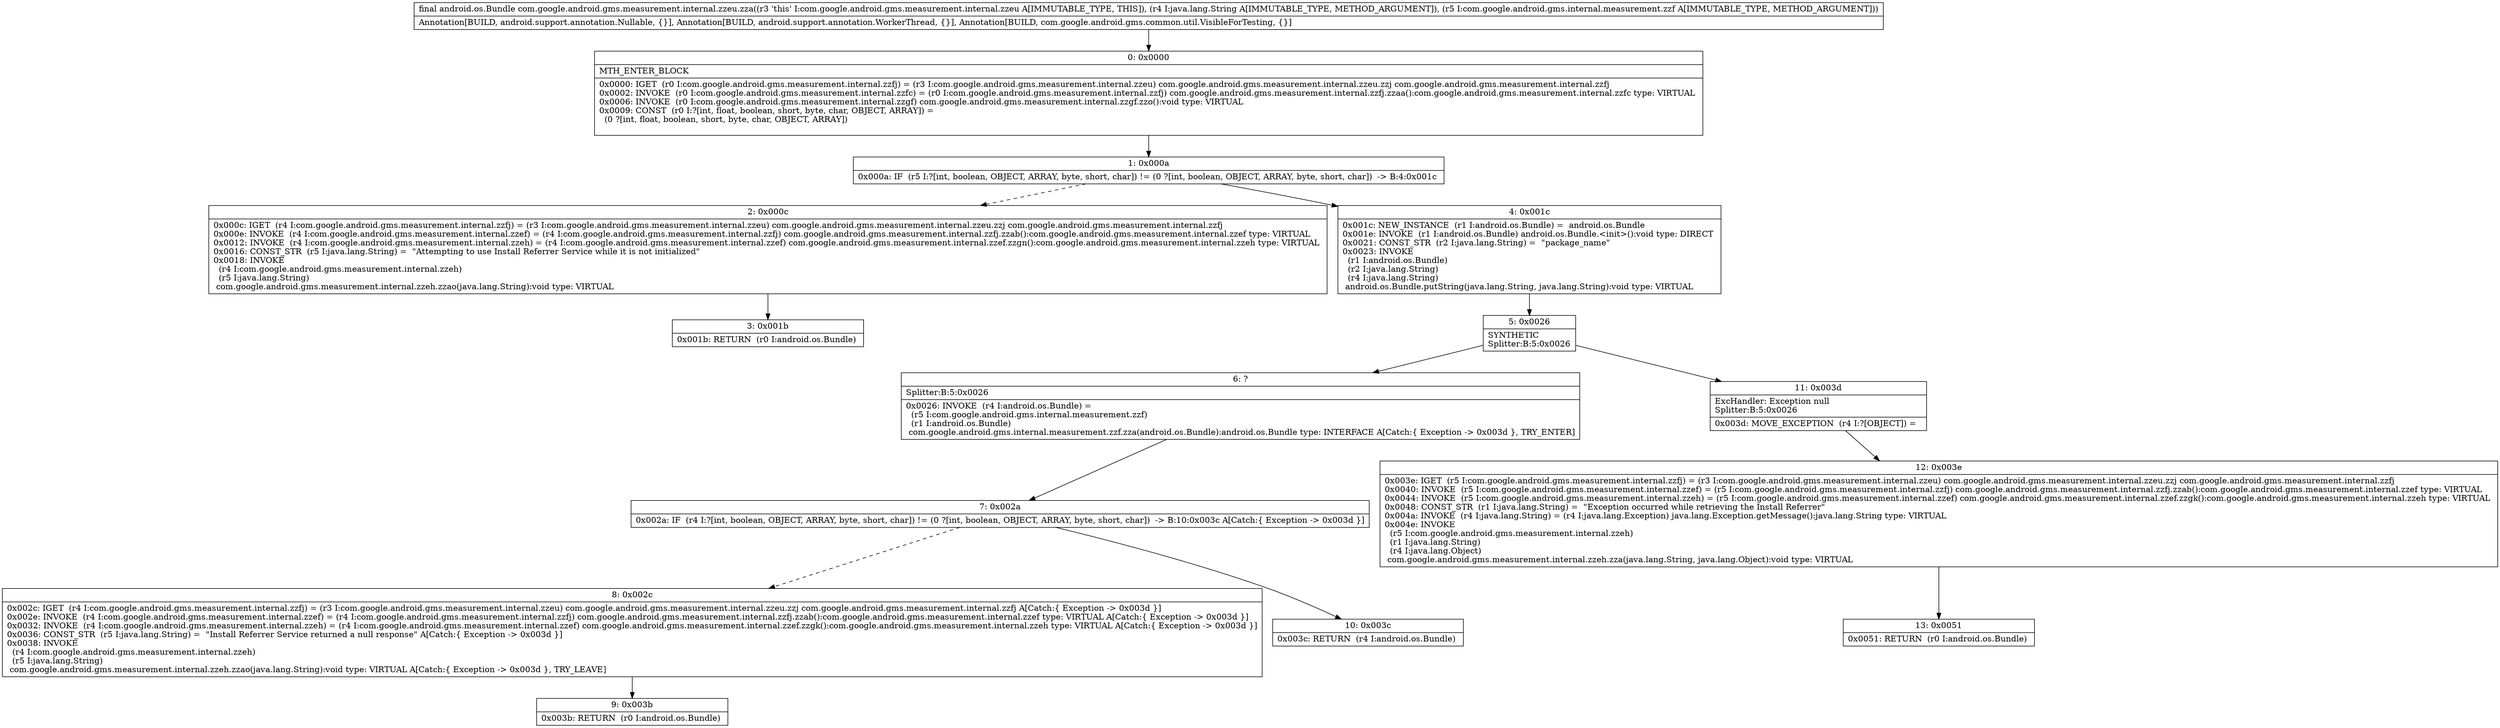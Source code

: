 digraph "CFG forcom.google.android.gms.measurement.internal.zzeu.zza(Ljava\/lang\/String;Lcom\/google\/android\/gms\/internal\/measurement\/zzf;)Landroid\/os\/Bundle;" {
Node_0 [shape=record,label="{0\:\ 0x0000|MTH_ENTER_BLOCK\l|0x0000: IGET  (r0 I:com.google.android.gms.measurement.internal.zzfj) = (r3 I:com.google.android.gms.measurement.internal.zzeu) com.google.android.gms.measurement.internal.zzeu.zzj com.google.android.gms.measurement.internal.zzfj \l0x0002: INVOKE  (r0 I:com.google.android.gms.measurement.internal.zzfc) = (r0 I:com.google.android.gms.measurement.internal.zzfj) com.google.android.gms.measurement.internal.zzfj.zzaa():com.google.android.gms.measurement.internal.zzfc type: VIRTUAL \l0x0006: INVOKE  (r0 I:com.google.android.gms.measurement.internal.zzgf) com.google.android.gms.measurement.internal.zzgf.zzo():void type: VIRTUAL \l0x0009: CONST  (r0 I:?[int, float, boolean, short, byte, char, OBJECT, ARRAY]) = \l  (0 ?[int, float, boolean, short, byte, char, OBJECT, ARRAY])\l \l}"];
Node_1 [shape=record,label="{1\:\ 0x000a|0x000a: IF  (r5 I:?[int, boolean, OBJECT, ARRAY, byte, short, char]) != (0 ?[int, boolean, OBJECT, ARRAY, byte, short, char])  \-\> B:4:0x001c \l}"];
Node_2 [shape=record,label="{2\:\ 0x000c|0x000c: IGET  (r4 I:com.google.android.gms.measurement.internal.zzfj) = (r3 I:com.google.android.gms.measurement.internal.zzeu) com.google.android.gms.measurement.internal.zzeu.zzj com.google.android.gms.measurement.internal.zzfj \l0x000e: INVOKE  (r4 I:com.google.android.gms.measurement.internal.zzef) = (r4 I:com.google.android.gms.measurement.internal.zzfj) com.google.android.gms.measurement.internal.zzfj.zzab():com.google.android.gms.measurement.internal.zzef type: VIRTUAL \l0x0012: INVOKE  (r4 I:com.google.android.gms.measurement.internal.zzeh) = (r4 I:com.google.android.gms.measurement.internal.zzef) com.google.android.gms.measurement.internal.zzef.zzgn():com.google.android.gms.measurement.internal.zzeh type: VIRTUAL \l0x0016: CONST_STR  (r5 I:java.lang.String) =  \"Attempting to use Install Referrer Service while it is not initialized\" \l0x0018: INVOKE  \l  (r4 I:com.google.android.gms.measurement.internal.zzeh)\l  (r5 I:java.lang.String)\l com.google.android.gms.measurement.internal.zzeh.zzao(java.lang.String):void type: VIRTUAL \l}"];
Node_3 [shape=record,label="{3\:\ 0x001b|0x001b: RETURN  (r0 I:android.os.Bundle) \l}"];
Node_4 [shape=record,label="{4\:\ 0x001c|0x001c: NEW_INSTANCE  (r1 I:android.os.Bundle) =  android.os.Bundle \l0x001e: INVOKE  (r1 I:android.os.Bundle) android.os.Bundle.\<init\>():void type: DIRECT \l0x0021: CONST_STR  (r2 I:java.lang.String) =  \"package_name\" \l0x0023: INVOKE  \l  (r1 I:android.os.Bundle)\l  (r2 I:java.lang.String)\l  (r4 I:java.lang.String)\l android.os.Bundle.putString(java.lang.String, java.lang.String):void type: VIRTUAL \l}"];
Node_5 [shape=record,label="{5\:\ 0x0026|SYNTHETIC\lSplitter:B:5:0x0026\l}"];
Node_6 [shape=record,label="{6\:\ ?|Splitter:B:5:0x0026\l|0x0026: INVOKE  (r4 I:android.os.Bundle) = \l  (r5 I:com.google.android.gms.internal.measurement.zzf)\l  (r1 I:android.os.Bundle)\l com.google.android.gms.internal.measurement.zzf.zza(android.os.Bundle):android.os.Bundle type: INTERFACE A[Catch:\{ Exception \-\> 0x003d \}, TRY_ENTER]\l}"];
Node_7 [shape=record,label="{7\:\ 0x002a|0x002a: IF  (r4 I:?[int, boolean, OBJECT, ARRAY, byte, short, char]) != (0 ?[int, boolean, OBJECT, ARRAY, byte, short, char])  \-\> B:10:0x003c A[Catch:\{ Exception \-\> 0x003d \}]\l}"];
Node_8 [shape=record,label="{8\:\ 0x002c|0x002c: IGET  (r4 I:com.google.android.gms.measurement.internal.zzfj) = (r3 I:com.google.android.gms.measurement.internal.zzeu) com.google.android.gms.measurement.internal.zzeu.zzj com.google.android.gms.measurement.internal.zzfj A[Catch:\{ Exception \-\> 0x003d \}]\l0x002e: INVOKE  (r4 I:com.google.android.gms.measurement.internal.zzef) = (r4 I:com.google.android.gms.measurement.internal.zzfj) com.google.android.gms.measurement.internal.zzfj.zzab():com.google.android.gms.measurement.internal.zzef type: VIRTUAL A[Catch:\{ Exception \-\> 0x003d \}]\l0x0032: INVOKE  (r4 I:com.google.android.gms.measurement.internal.zzeh) = (r4 I:com.google.android.gms.measurement.internal.zzef) com.google.android.gms.measurement.internal.zzef.zzgk():com.google.android.gms.measurement.internal.zzeh type: VIRTUAL A[Catch:\{ Exception \-\> 0x003d \}]\l0x0036: CONST_STR  (r5 I:java.lang.String) =  \"Install Referrer Service returned a null response\" A[Catch:\{ Exception \-\> 0x003d \}]\l0x0038: INVOKE  \l  (r4 I:com.google.android.gms.measurement.internal.zzeh)\l  (r5 I:java.lang.String)\l com.google.android.gms.measurement.internal.zzeh.zzao(java.lang.String):void type: VIRTUAL A[Catch:\{ Exception \-\> 0x003d \}, TRY_LEAVE]\l}"];
Node_9 [shape=record,label="{9\:\ 0x003b|0x003b: RETURN  (r0 I:android.os.Bundle) \l}"];
Node_10 [shape=record,label="{10\:\ 0x003c|0x003c: RETURN  (r4 I:android.os.Bundle) \l}"];
Node_11 [shape=record,label="{11\:\ 0x003d|ExcHandler: Exception null\lSplitter:B:5:0x0026\l|0x003d: MOVE_EXCEPTION  (r4 I:?[OBJECT]) =  \l}"];
Node_12 [shape=record,label="{12\:\ 0x003e|0x003e: IGET  (r5 I:com.google.android.gms.measurement.internal.zzfj) = (r3 I:com.google.android.gms.measurement.internal.zzeu) com.google.android.gms.measurement.internal.zzeu.zzj com.google.android.gms.measurement.internal.zzfj \l0x0040: INVOKE  (r5 I:com.google.android.gms.measurement.internal.zzef) = (r5 I:com.google.android.gms.measurement.internal.zzfj) com.google.android.gms.measurement.internal.zzfj.zzab():com.google.android.gms.measurement.internal.zzef type: VIRTUAL \l0x0044: INVOKE  (r5 I:com.google.android.gms.measurement.internal.zzeh) = (r5 I:com.google.android.gms.measurement.internal.zzef) com.google.android.gms.measurement.internal.zzef.zzgk():com.google.android.gms.measurement.internal.zzeh type: VIRTUAL \l0x0048: CONST_STR  (r1 I:java.lang.String) =  \"Exception occurred while retrieving the Install Referrer\" \l0x004a: INVOKE  (r4 I:java.lang.String) = (r4 I:java.lang.Exception) java.lang.Exception.getMessage():java.lang.String type: VIRTUAL \l0x004e: INVOKE  \l  (r5 I:com.google.android.gms.measurement.internal.zzeh)\l  (r1 I:java.lang.String)\l  (r4 I:java.lang.Object)\l com.google.android.gms.measurement.internal.zzeh.zza(java.lang.String, java.lang.Object):void type: VIRTUAL \l}"];
Node_13 [shape=record,label="{13\:\ 0x0051|0x0051: RETURN  (r0 I:android.os.Bundle) \l}"];
MethodNode[shape=record,label="{final android.os.Bundle com.google.android.gms.measurement.internal.zzeu.zza((r3 'this' I:com.google.android.gms.measurement.internal.zzeu A[IMMUTABLE_TYPE, THIS]), (r4 I:java.lang.String A[IMMUTABLE_TYPE, METHOD_ARGUMENT]), (r5 I:com.google.android.gms.internal.measurement.zzf A[IMMUTABLE_TYPE, METHOD_ARGUMENT]))  | Annotation[BUILD, android.support.annotation.Nullable, \{\}], Annotation[BUILD, android.support.annotation.WorkerThread, \{\}], Annotation[BUILD, com.google.android.gms.common.util.VisibleForTesting, \{\}]\l}"];
MethodNode -> Node_0;
Node_0 -> Node_1;
Node_1 -> Node_2[style=dashed];
Node_1 -> Node_4;
Node_2 -> Node_3;
Node_4 -> Node_5;
Node_5 -> Node_6;
Node_5 -> Node_11;
Node_6 -> Node_7;
Node_7 -> Node_8[style=dashed];
Node_7 -> Node_10;
Node_8 -> Node_9;
Node_11 -> Node_12;
Node_12 -> Node_13;
}

